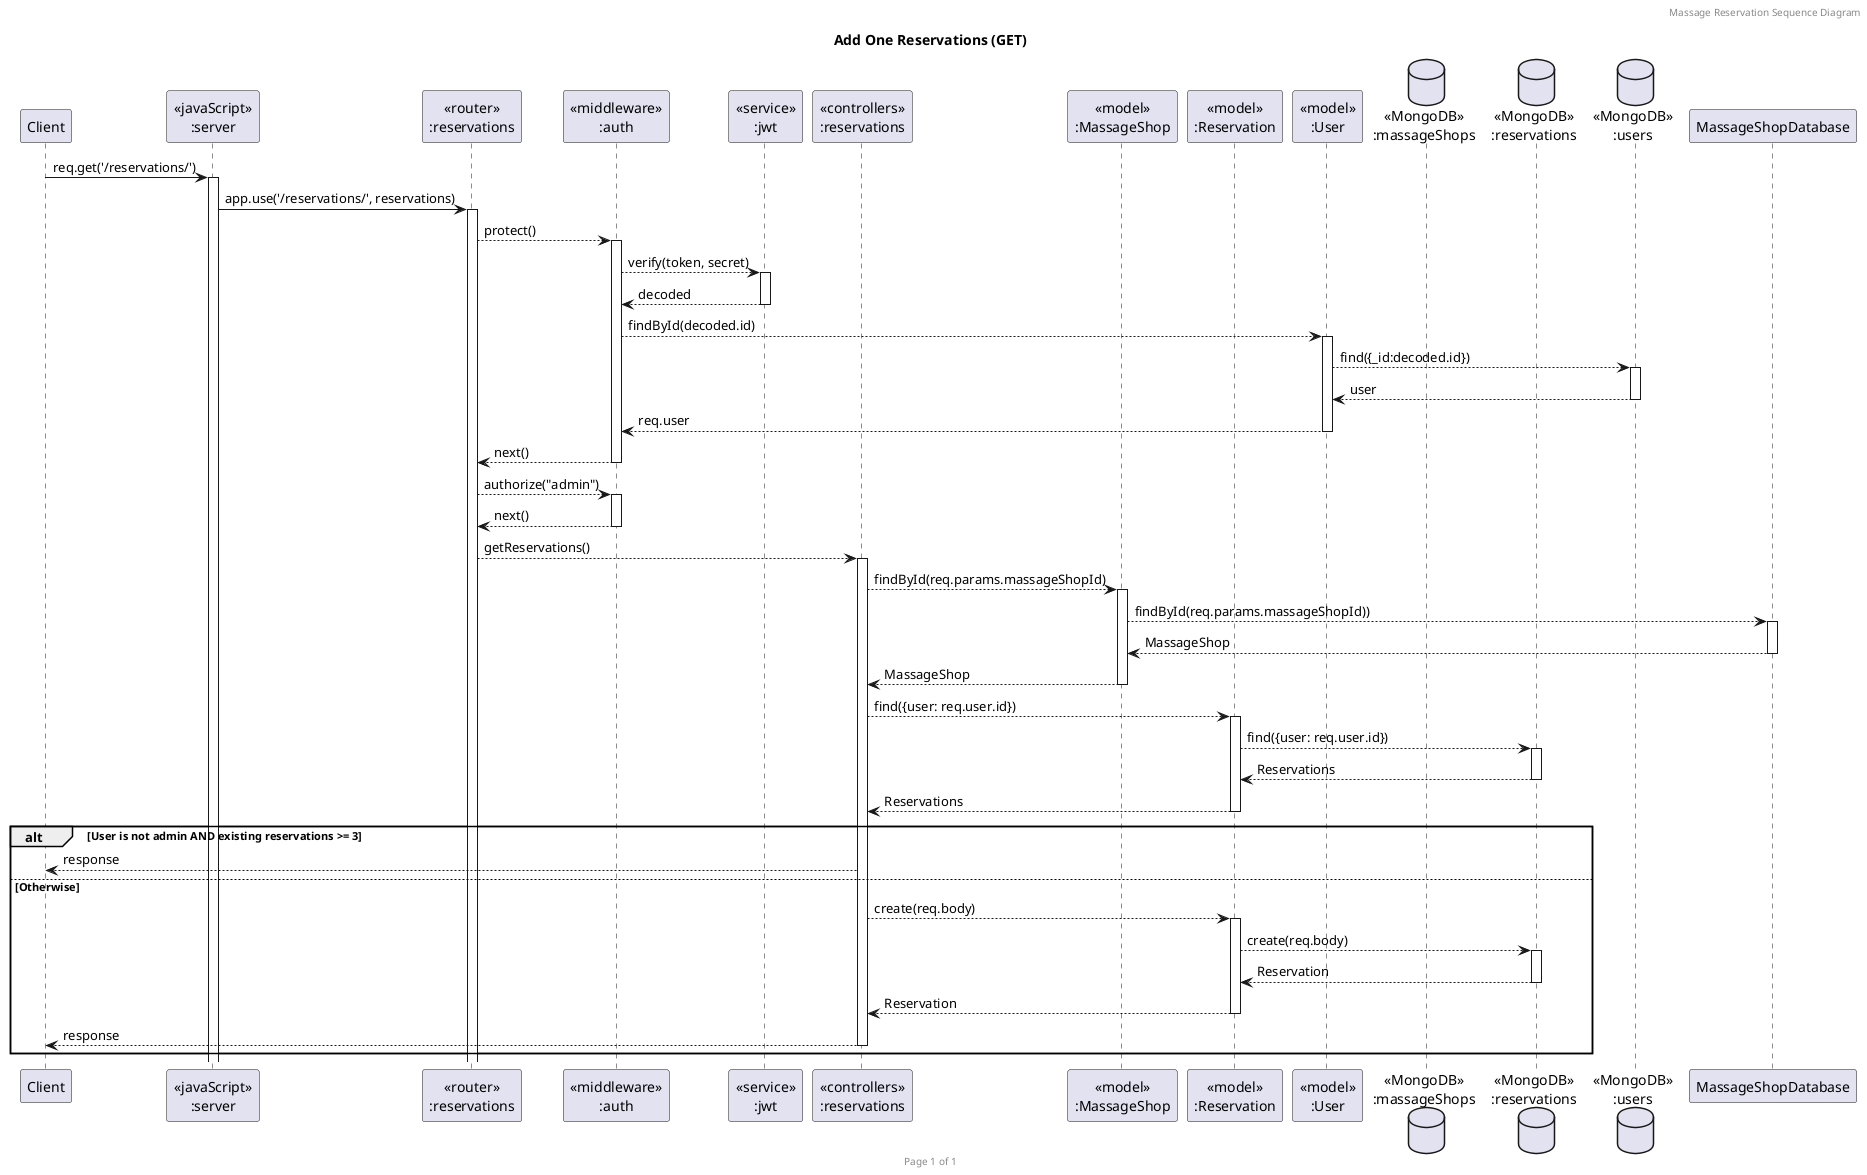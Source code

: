 @startuml Add One Reservations (POSE)

header Massage Reservation Sequence Diagram
footer Page %page% of %lastpage%
title "Add One Reservations (GET)"

participant "Client" as client
participant "<<javaScript>>\n:server" as server
participant "<<router>>\n:reservations" as routerReservations
participant "<<middleware>>\n:auth" as middlewareAuth
participant "<<service>>\n:jwt" as jwtAuth
participant "<<controllers>>\n:reservations" as controllersReservations
participant "<<model>>\n:MassageShop" as modelMassageShop
participant "<<model>>\n:Reservation" as modelReservation
participant "<<model>>\n:User" as modelUser
database "<<MongoDB>>\n:massageShops" as MassageShopsDatabase
database "<<MongoDB>>\n:reservations" as ReservationsDatabase
database "<<MongoDB>>\n:users" as UsersDatabase

client->server ++:req.get('/reservations/')
server->routerReservations ++:app.use('/reservations/', reservations)

routerReservations--> middlewareAuth ++:protect()
middlewareAuth --> jwtAuth ++:verify(token, secret)
middlewareAuth <-- jwtAuth --:decoded
middlewareAuth --> modelUser ++:findById(decoded.id)
modelUser --> UsersDatabase ++: find({_id:decoded.id})
modelUser <-- UsersDatabase --:user
middlewareAuth <-- modelUser --:req.user
routerReservations <-- middlewareAuth --:next()
routerReservations --> middlewareAuth ++:authorize("admin")
routerReservations <-- middlewareAuth --:next()

routerReservations --> controllersReservations ++:getReservations()

controllersReservations --> modelMassageShop ++:findById(req.params.massageShopId)
modelMassageShop --> MassageShopDatabase ++:findById(req.params.massageShopId))
modelMassageShop <-- MassageShopDatabase --:MassageShop
controllersReservations <-- modelMassageShop --:MassageShop

controllersReservations --> modelReservation ++:find({user: req.user.id})
modelReservation --> ReservationsDatabase ++:find({user: req.user.id})
modelReservation <-- ReservationsDatabase --:Reservations
controllersReservations <-- modelReservation --:Reservations

alt User is not admin AND existing reservations >= 3
    client <-- controllersReservations :response
else Otherwise
    controllersReservations --> modelReservation ++:create(req.body)
    modelReservation --> ReservationsDatabase ++:create(req.body)
    modelReservation <-- ReservationsDatabase --:Reservation
    controllersReservations <-- modelReservation --:Reservation
    client <-- controllersReservations --:response
    end

